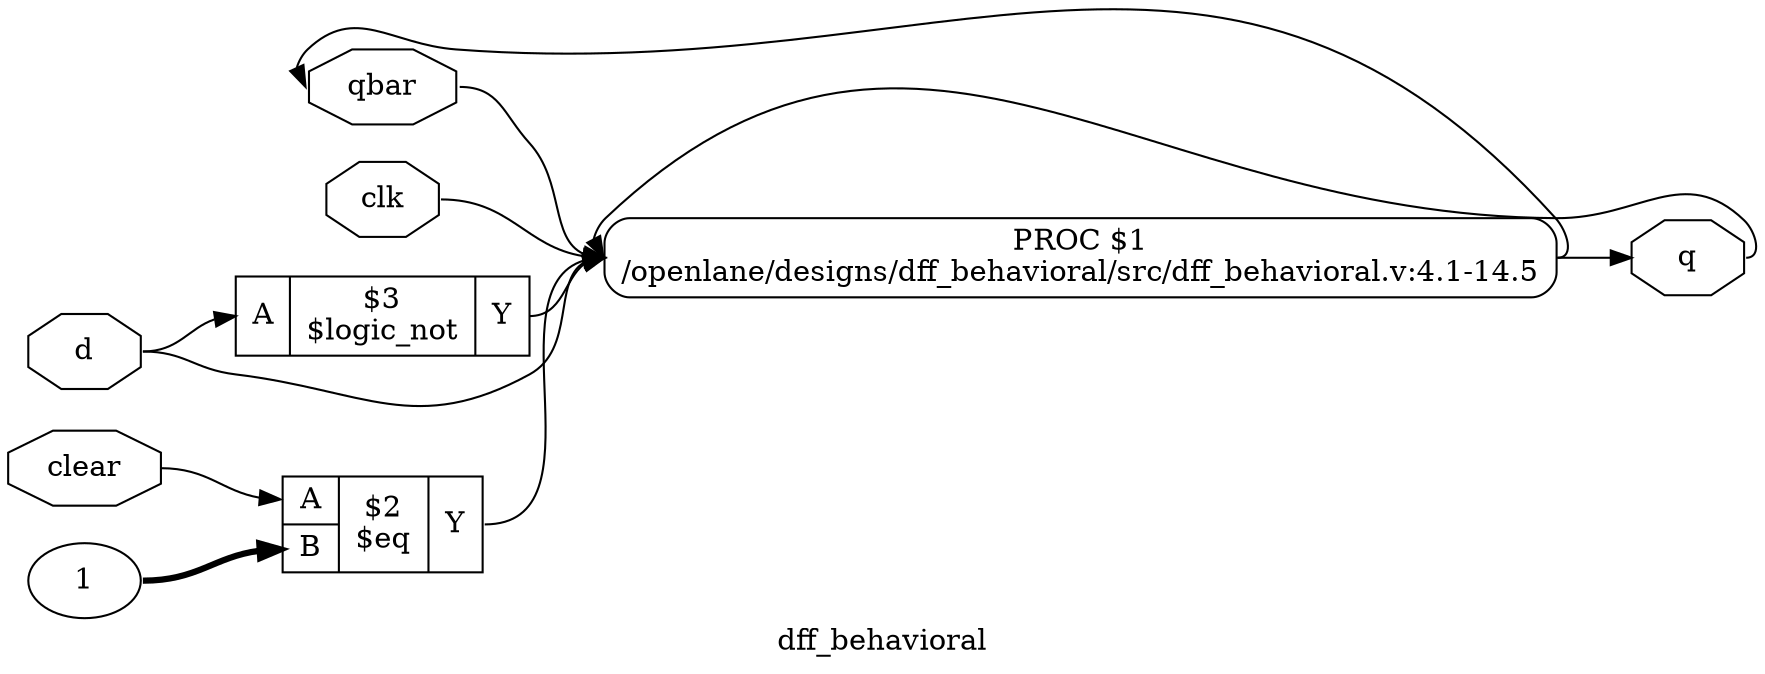 digraph "dff_behavioral" {
label="dff_behavioral";
rankdir="LR";
remincross=true;
n5 [ shape=octagon, label="qbar", color="black", fontcolor="black" ];
n6 [ shape=octagon, label="q", color="black", fontcolor="black" ];
n7 [ shape=octagon, label="clear", color="black", fontcolor="black" ];
n8 [ shape=octagon, label="clk", color="black", fontcolor="black" ];
n9 [ shape=octagon, label="d", color="black", fontcolor="black" ];
c12 [ shape=record, label="{{<p10> A}|$3\n$logic_not|{<p11> Y}}",  ];
v0 [ label="1" ];
c14 [ shape=record, label="{{<p10> A|<p13> B}|$2\n$eq|{<p11> Y}}",  ];
p1 [shape=box, style=rounded, label="PROC $1\n/openlane/designs/dff_behavioral/src/dff_behavioral.v:4.1-14.5", ];
c12:p11:e -> p1:w [color="black", fontcolor="black", label=""];
c14:p11:e -> p1:w [color="black", fontcolor="black", label=""];
p1:e -> n5:w [color="black", fontcolor="black", label=""];
n5:e -> p1:w [color="black", fontcolor="black", label=""];
p1:e -> n6:w [color="black", fontcolor="black", label=""];
n6:e -> p1:w [color="black", fontcolor="black", label=""];
n7:e -> c14:p10:w [color="black", fontcolor="black", label=""];
n8:e -> p1:w [color="black", fontcolor="black", label=""];
n9:e -> c12:p10:w [color="black", fontcolor="black", label=""];
n9:e -> p1:w [color="black", fontcolor="black", label=""];
v0:e -> c14:p13:w [color="black", fontcolor="black", style="setlinewidth(3)", label=""];
}
